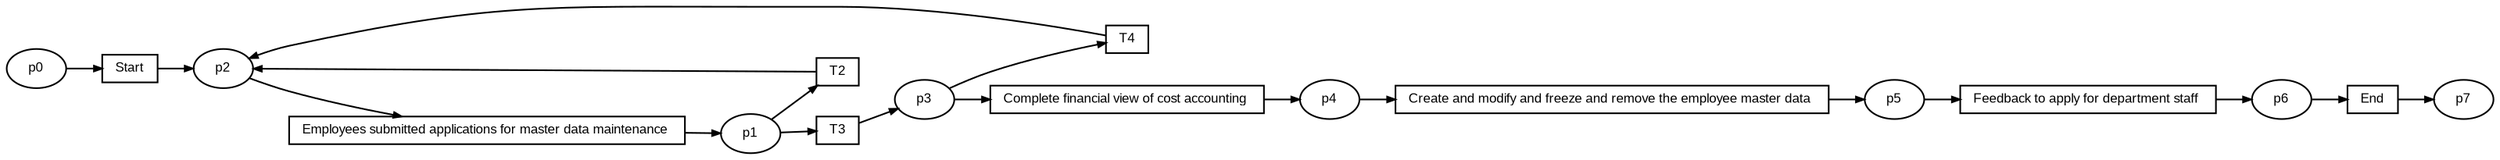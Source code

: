 digraph G {ranksep=".3"; fontsize="8"; remincross=true; margin="0.0,0.0"; fontname="Arial";rankdir="LR"; 
edge [arrowsize="0.5"];
node [height=".2",width=".2",fontname="Arial",fontsize="8"];
t0 [shape="box",label="Start"];
t1 [shape="box",label="Employees submitted applications for master data maintenance "];
t2 [shape="box",label="T2"];
t3 [shape="box",label="T3"];
t4 [shape="box",label="T4"];
t5 [shape="box",label="Complete financial view of cost accounting "];
t6 [shape="box",label="Create and modify and freeze and remove the employee master data "];
t7 [shape="box",label="Feedback to apply for department staff "];
t8 [shape="box",label="End"];
p0 [shape="oval",label="p0"];
p1 [shape="oval",label="p1"];
p2 [shape="oval",label="p2"];
p3 [shape="oval",label="p3"];
p4 [shape="oval",label="p4"];
p5 [shape="oval",label="p5"];
p6 [shape="oval",label="p6"];
p7 [shape="oval",label="p7"];
t2 -> p2[label=""];
p1 -> t3[label=""];
t0 -> p2[label=""];
t4 -> p2[label=""];
p3 -> t4[label=""];
p2 -> t1[label=""];
t6 -> p5[label=""];
p5 -> t7[label=""];
t1 -> p1[label=""];
p1 -> t2[label=""];
p0 -> t0[label=""];
p6 -> t8[label=""];
t3 -> p3[label=""];
t5 -> p4[label=""];
p3 -> t5[label=""];
t8 -> p7[label=""];
t7 -> p6[label=""];
p4 -> t6[label=""];
}
